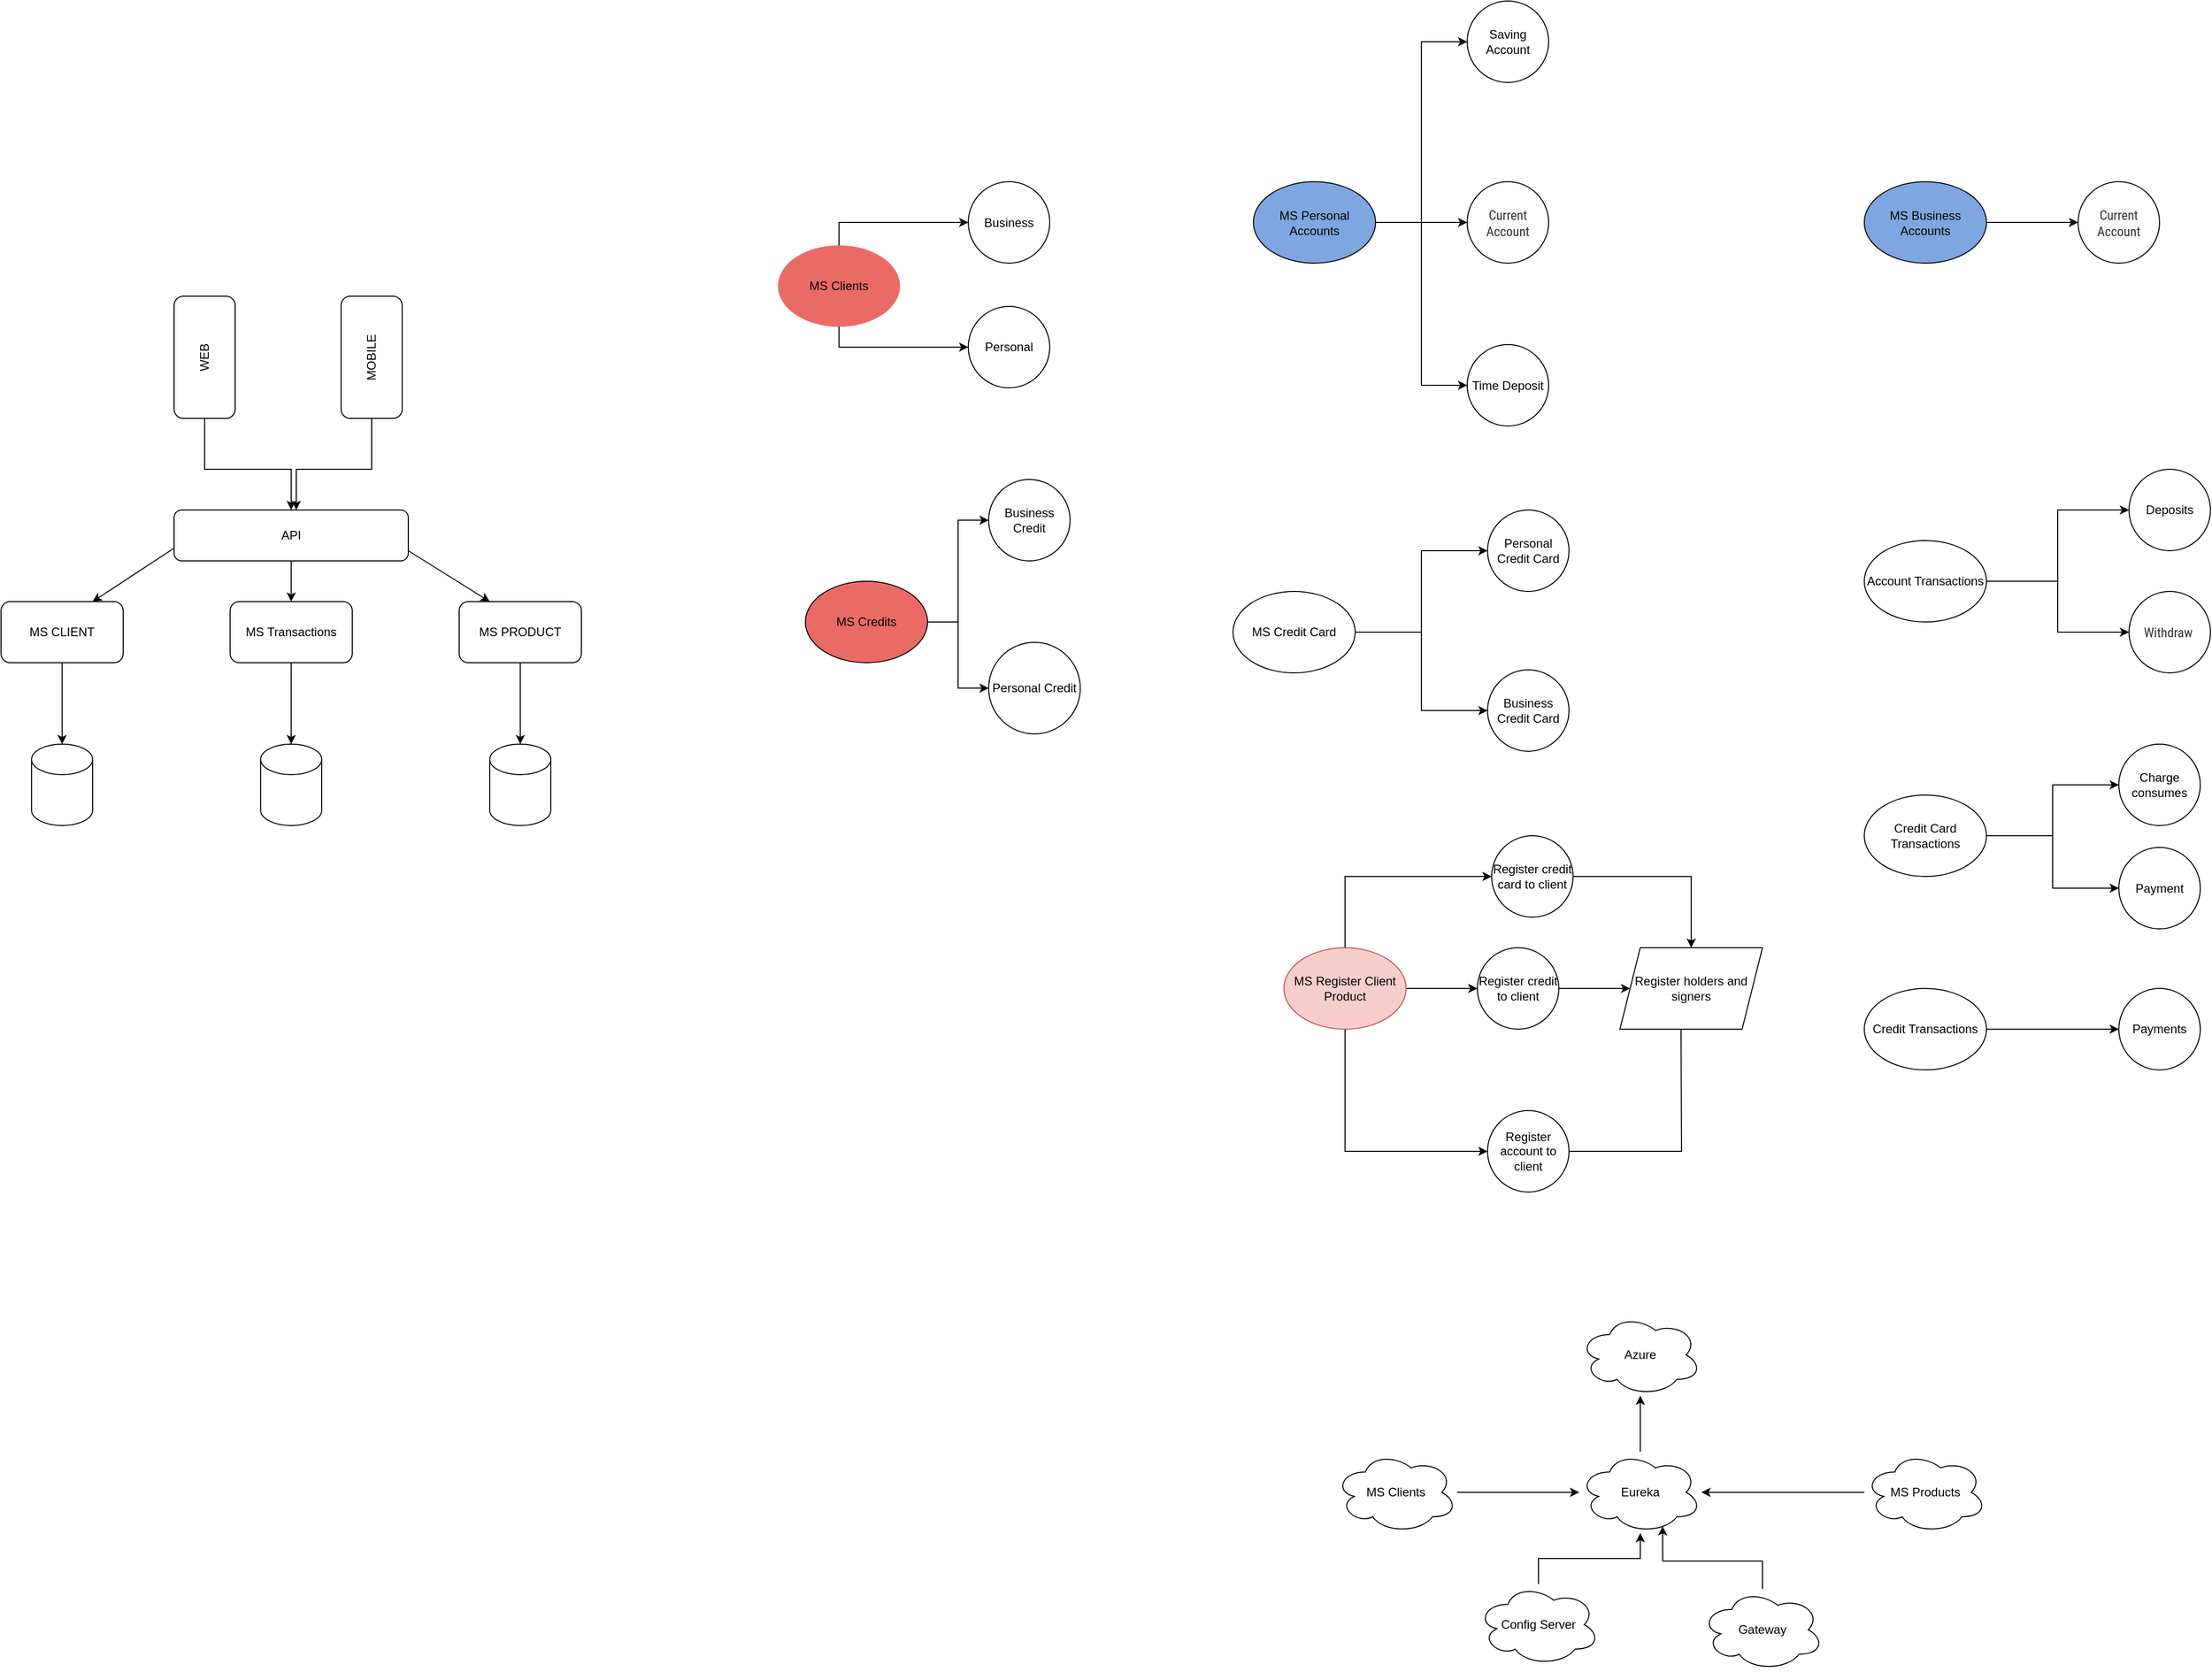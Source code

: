 <mxfile version="17.1.1" type="github">
  <diagram id="Hv8dIByFQF0DWqGsEmNq" name="Page-1">
    <mxGraphModel dx="1422" dy="4303" grid="1" gridSize="10" guides="1" tooltips="1" connect="1" arrows="1" fold="1" page="1" pageScale="1" pageWidth="827" pageHeight="1169" math="0" shadow="0">
      <root>
        <mxCell id="0" />
        <mxCell id="1" parent="0" />
        <mxCell id="OK1mOUPvTJGve2_wuvui-1" style="edgeStyle=orthogonalEdgeStyle;rounded=0;orthogonalLoop=1;jettySize=auto;html=1;entryX=0;entryY=0.5;entryDx=0;entryDy=0;" parent="1" source="MTAutb3jexkhbd_ZXgUe-7" target="MTAutb3jexkhbd_ZXgUe-18" edge="1">
          <mxGeometry relative="1" as="geometry" />
        </mxCell>
        <mxCell id="OK1mOUPvTJGve2_wuvui-2" style="edgeStyle=orthogonalEdgeStyle;rounded=0;orthogonalLoop=1;jettySize=auto;html=1;" parent="1" source="MTAutb3jexkhbd_ZXgUe-7" target="MTAutb3jexkhbd_ZXgUe-19" edge="1">
          <mxGeometry relative="1" as="geometry" />
        </mxCell>
        <mxCell id="OK1mOUPvTJGve2_wuvui-6" style="edgeStyle=orthogonalEdgeStyle;rounded=0;orthogonalLoop=1;jettySize=auto;html=1;entryX=0;entryY=0.5;entryDx=0;entryDy=0;" parent="1" source="MTAutb3jexkhbd_ZXgUe-7" target="MTAutb3jexkhbd_ZXgUe-20" edge="1">
          <mxGeometry relative="1" as="geometry" />
        </mxCell>
        <mxCell id="MTAutb3jexkhbd_ZXgUe-7" value="MS Personal Accounts" style="ellipse;whiteSpace=wrap;html=1;fillColor=#7EA6E0;" parent="1" vertex="1">
          <mxGeometry x="1340" y="-2272.5" width="120" height="80" as="geometry" />
        </mxCell>
        <mxCell id="MTAutb3jexkhbd_ZXgUe-27" style="edgeStyle=orthogonalEdgeStyle;rounded=0;orthogonalLoop=1;jettySize=auto;html=1;" parent="1" source="OK1mOUPvTJGve2_wuvui-7" target="MTAutb3jexkhbd_ZXgUe-25" edge="1">
          <mxGeometry relative="1" as="geometry">
            <mxPoint x="1070" y="-1820.0" as="sourcePoint" />
          </mxGeometry>
        </mxCell>
        <mxCell id="MTAutb3jexkhbd_ZXgUe-28" style="edgeStyle=orthogonalEdgeStyle;rounded=0;orthogonalLoop=1;jettySize=auto;html=1;entryX=0;entryY=0.5;entryDx=0;entryDy=0;" parent="1" source="OK1mOUPvTJGve2_wuvui-7" target="MTAutb3jexkhbd_ZXgUe-24" edge="1">
          <mxGeometry relative="1" as="geometry">
            <mxPoint x="1010" y="-1850.0" as="sourcePoint" />
          </mxGeometry>
        </mxCell>
        <mxCell id="MTAutb3jexkhbd_ZXgUe-18" value="&lt;span&gt;Saving Account&lt;/span&gt;" style="ellipse;whiteSpace=wrap;html=1;aspect=fixed;" parent="1" vertex="1">
          <mxGeometry x="1550" y="-2450" width="80" height="80" as="geometry" />
        </mxCell>
        <mxCell id="MTAutb3jexkhbd_ZXgUe-19" value="&lt;span style=&quot;color: rgb(51 , 51 , 51) ; font-family: &amp;#34;avenir next&amp;#34; , &amp;#34;roboto condensed&amp;#34; , &amp;#34;arial&amp;#34; , sans-serif ; font-size: 13px ; background-color: rgb(248 , 248 , 248)&quot;&gt;Current Account&lt;/span&gt;" style="ellipse;whiteSpace=wrap;html=1;aspect=fixed;" parent="1" vertex="1">
          <mxGeometry x="1550" y="-2272.5" width="80" height="80" as="geometry" />
        </mxCell>
        <mxCell id="MTAutb3jexkhbd_ZXgUe-20" value="&lt;span&gt;Time Deposit&lt;/span&gt;" style="ellipse;whiteSpace=wrap;html=1;aspect=fixed;" parent="1" vertex="1">
          <mxGeometry x="1550" y="-2112.5" width="80" height="80" as="geometry" />
        </mxCell>
        <mxCell id="MTAutb3jexkhbd_ZXgUe-24" value="Business Credit" style="ellipse;whiteSpace=wrap;html=1;aspect=fixed;" parent="1" vertex="1">
          <mxGeometry x="1080" y="-1980" width="80" height="80" as="geometry" />
        </mxCell>
        <mxCell id="MTAutb3jexkhbd_ZXgUe-25" value="Personal Credit" style="ellipse;whiteSpace=wrap;html=1;aspect=fixed;" parent="1" vertex="1">
          <mxGeometry x="1080" y="-1820" width="90" height="90" as="geometry" />
        </mxCell>
        <mxCell id="MTAutb3jexkhbd_ZXgUe-51" style="edgeStyle=orthogonalEdgeStyle;rounded=0;orthogonalLoop=1;jettySize=auto;html=1;" parent="1" source="MTAutb3jexkhbd_ZXgUe-41" target="MTAutb3jexkhbd_ZXgUe-49" edge="1">
          <mxGeometry relative="1" as="geometry" />
        </mxCell>
        <mxCell id="MTAutb3jexkhbd_ZXgUe-41" value="Eureka" style="ellipse;shape=cloud;whiteSpace=wrap;html=1;" parent="1" vertex="1">
          <mxGeometry x="1660" y="-1025" width="120" height="80" as="geometry" />
        </mxCell>
        <mxCell id="MTAutb3jexkhbd_ZXgUe-48" style="edgeStyle=orthogonalEdgeStyle;rounded=0;orthogonalLoop=1;jettySize=auto;html=1;" parent="1" source="MTAutb3jexkhbd_ZXgUe-42" target="MTAutb3jexkhbd_ZXgUe-41" edge="1">
          <mxGeometry relative="1" as="geometry" />
        </mxCell>
        <mxCell id="MTAutb3jexkhbd_ZXgUe-42" value="Config Server" style="ellipse;shape=cloud;whiteSpace=wrap;html=1;" parent="1" vertex="1">
          <mxGeometry x="1560" y="-895" width="120" height="80" as="geometry" />
        </mxCell>
        <mxCell id="MTAutb3jexkhbd_ZXgUe-47" style="edgeStyle=orthogonalEdgeStyle;rounded=0;orthogonalLoop=1;jettySize=auto;html=1;entryX=0.683;entryY=0.917;entryDx=0;entryDy=0;entryPerimeter=0;" parent="1" source="MTAutb3jexkhbd_ZXgUe-43" target="MTAutb3jexkhbd_ZXgUe-41" edge="1">
          <mxGeometry relative="1" as="geometry" />
        </mxCell>
        <mxCell id="MTAutb3jexkhbd_ZXgUe-43" value="Gateway" style="ellipse;shape=cloud;whiteSpace=wrap;html=1;" parent="1" vertex="1">
          <mxGeometry x="1780" y="-890" width="120" height="80" as="geometry" />
        </mxCell>
        <mxCell id="MTAutb3jexkhbd_ZXgUe-49" value="Azure" style="ellipse;shape=cloud;whiteSpace=wrap;html=1;" parent="1" vertex="1">
          <mxGeometry x="1660" y="-1160" width="120" height="80" as="geometry" />
        </mxCell>
        <mxCell id="MTAutb3jexkhbd_ZXgUe-59" style="edgeStyle=orthogonalEdgeStyle;rounded=0;orthogonalLoop=1;jettySize=auto;html=1;" parent="1" source="MTAutb3jexkhbd_ZXgUe-52" target="MTAutb3jexkhbd_ZXgUe-41" edge="1">
          <mxGeometry relative="1" as="geometry" />
        </mxCell>
        <mxCell id="MTAutb3jexkhbd_ZXgUe-52" value="MS Clients" style="ellipse;shape=cloud;whiteSpace=wrap;html=1;" parent="1" vertex="1">
          <mxGeometry x="1420" y="-1025" width="120" height="80" as="geometry" />
        </mxCell>
        <mxCell id="MTAutb3jexkhbd_ZXgUe-61" style="edgeStyle=orthogonalEdgeStyle;rounded=0;orthogonalLoop=1;jettySize=auto;html=1;" parent="1" source="MTAutb3jexkhbd_ZXgUe-53" target="MTAutb3jexkhbd_ZXgUe-41" edge="1">
          <mxGeometry relative="1" as="geometry" />
        </mxCell>
        <mxCell id="MTAutb3jexkhbd_ZXgUe-53" value="MS Products" style="ellipse;shape=cloud;whiteSpace=wrap;html=1;" parent="1" vertex="1">
          <mxGeometry x="1940" y="-1025" width="120" height="80" as="geometry" />
        </mxCell>
        <mxCell id="743XyLswEt4RJYl1_t1U-23" style="edgeStyle=orthogonalEdgeStyle;rounded=0;orthogonalLoop=1;jettySize=auto;html=1;" parent="1" source="743XyLswEt4RJYl1_t1U-3" target="743XyLswEt4RJYl1_t1U-19" edge="1">
          <mxGeometry relative="1" as="geometry" />
        </mxCell>
        <mxCell id="743XyLswEt4RJYl1_t1U-3" value="MS CLIENT" style="rounded=1;whiteSpace=wrap;html=1;" parent="1" vertex="1">
          <mxGeometry x="110" y="-1860" width="120" height="60" as="geometry" />
        </mxCell>
        <mxCell id="743XyLswEt4RJYl1_t1U-4" value="API" style="rounded=1;whiteSpace=wrap;html=1;" parent="1" vertex="1">
          <mxGeometry x="280" y="-1950" width="230" height="50" as="geometry" />
        </mxCell>
        <mxCell id="743XyLswEt4RJYl1_t1U-7" value="" style="endArrow=classic;html=1;rounded=0;entryX=0.75;entryY=0;entryDx=0;entryDy=0;exitX=0;exitY=0.75;exitDx=0;exitDy=0;" parent="1" source="743XyLswEt4RJYl1_t1U-4" target="743XyLswEt4RJYl1_t1U-3" edge="1">
          <mxGeometry width="50" height="50" relative="1" as="geometry">
            <mxPoint x="230" y="-1860" as="sourcePoint" />
            <mxPoint x="280" y="-1910" as="targetPoint" />
          </mxGeometry>
        </mxCell>
        <mxCell id="743XyLswEt4RJYl1_t1U-25" style="edgeStyle=orthogonalEdgeStyle;rounded=0;orthogonalLoop=1;jettySize=auto;html=1;" parent="1" source="743XyLswEt4RJYl1_t1U-8" target="743XyLswEt4RJYl1_t1U-21" edge="1">
          <mxGeometry relative="1" as="geometry" />
        </mxCell>
        <mxCell id="743XyLswEt4RJYl1_t1U-8" value="MS PRODUCT" style="rounded=1;whiteSpace=wrap;html=1;" parent="1" vertex="1">
          <mxGeometry x="560" y="-1860" width="120" height="60" as="geometry" />
        </mxCell>
        <mxCell id="743XyLswEt4RJYl1_t1U-24" style="edgeStyle=orthogonalEdgeStyle;rounded=0;orthogonalLoop=1;jettySize=auto;html=1;" parent="1" source="743XyLswEt4RJYl1_t1U-9" target="743XyLswEt4RJYl1_t1U-20" edge="1">
          <mxGeometry relative="1" as="geometry" />
        </mxCell>
        <mxCell id="743XyLswEt4RJYl1_t1U-9" value="MS Transactions" style="rounded=1;whiteSpace=wrap;html=1;" parent="1" vertex="1">
          <mxGeometry x="335" y="-1860" width="120" height="60" as="geometry" />
        </mxCell>
        <mxCell id="743XyLswEt4RJYl1_t1U-10" value="" style="endArrow=classic;html=1;rounded=0;entryX=0.5;entryY=0;entryDx=0;entryDy=0;exitX=0.5;exitY=1;exitDx=0;exitDy=0;" parent="1" source="743XyLswEt4RJYl1_t1U-4" target="743XyLswEt4RJYl1_t1U-9" edge="1">
          <mxGeometry width="50" height="50" relative="1" as="geometry">
            <mxPoint x="435" y="-1902.5" as="sourcePoint" />
            <mxPoint x="355" y="-1850" as="targetPoint" />
          </mxGeometry>
        </mxCell>
        <mxCell id="743XyLswEt4RJYl1_t1U-11" value="" style="endArrow=classic;html=1;rounded=0;entryX=0.25;entryY=0;entryDx=0;entryDy=0;" parent="1" target="743XyLswEt4RJYl1_t1U-8" edge="1">
          <mxGeometry width="50" height="50" relative="1" as="geometry">
            <mxPoint x="510" y="-1910" as="sourcePoint" />
            <mxPoint x="560" y="-1960" as="targetPoint" />
          </mxGeometry>
        </mxCell>
        <mxCell id="743XyLswEt4RJYl1_t1U-17" style="edgeStyle=orthogonalEdgeStyle;rounded=0;orthogonalLoop=1;jettySize=auto;html=1;" parent="1" source="743XyLswEt4RJYl1_t1U-15" target="743XyLswEt4RJYl1_t1U-4" edge="1">
          <mxGeometry relative="1" as="geometry">
            <Array as="points">
              <mxPoint x="310" y="-1990" />
              <mxPoint x="395" y="-1990" />
            </Array>
          </mxGeometry>
        </mxCell>
        <mxCell id="743XyLswEt4RJYl1_t1U-15" value="WEB" style="rounded=1;whiteSpace=wrap;html=1;rotation=-90;" parent="1" vertex="1">
          <mxGeometry x="250" y="-2130" width="120" height="60" as="geometry" />
        </mxCell>
        <mxCell id="743XyLswEt4RJYl1_t1U-18" style="edgeStyle=orthogonalEdgeStyle;rounded=0;orthogonalLoop=1;jettySize=auto;html=1;" parent="1" source="743XyLswEt4RJYl1_t1U-16" edge="1">
          <mxGeometry relative="1" as="geometry">
            <mxPoint x="400" y="-1950" as="targetPoint" />
            <Array as="points">
              <mxPoint x="474" y="-1990" />
              <mxPoint x="400" y="-1990" />
            </Array>
          </mxGeometry>
        </mxCell>
        <mxCell id="743XyLswEt4RJYl1_t1U-16" value="MOBILE" style="rounded=1;whiteSpace=wrap;html=1;rotation=-90;" parent="1" vertex="1">
          <mxGeometry x="414" y="-2130" width="120" height="60" as="geometry" />
        </mxCell>
        <mxCell id="743XyLswEt4RJYl1_t1U-19" value="" style="shape=cylinder3;whiteSpace=wrap;html=1;boundedLbl=1;backgroundOutline=1;size=15;" parent="1" vertex="1">
          <mxGeometry x="140" y="-1720" width="60" height="80" as="geometry" />
        </mxCell>
        <mxCell id="743XyLswEt4RJYl1_t1U-20" value="" style="shape=cylinder3;whiteSpace=wrap;html=1;boundedLbl=1;backgroundOutline=1;size=15;" parent="1" vertex="1">
          <mxGeometry x="365" y="-1720" width="60" height="80" as="geometry" />
        </mxCell>
        <mxCell id="743XyLswEt4RJYl1_t1U-21" value="" style="shape=cylinder3;whiteSpace=wrap;html=1;boundedLbl=1;backgroundOutline=1;size=15;" parent="1" vertex="1">
          <mxGeometry x="590" y="-1720" width="60" height="80" as="geometry" />
        </mxCell>
        <mxCell id="OK1mOUPvTJGve2_wuvui-7" value="MS Credits&lt;br&gt;" style="ellipse;whiteSpace=wrap;html=1;fillColor=#EA6B66;" parent="1" vertex="1">
          <mxGeometry x="900" y="-1880" width="120" height="80" as="geometry" />
        </mxCell>
        <mxCell id="OK1mOUPvTJGve2_wuvui-11" style="edgeStyle=orthogonalEdgeStyle;rounded=0;orthogonalLoop=1;jettySize=auto;html=1;" parent="1" source="OK1mOUPvTJGve2_wuvui-8" target="OK1mOUPvTJGve2_wuvui-9" edge="1">
          <mxGeometry relative="1" as="geometry" />
        </mxCell>
        <mxCell id="OK1mOUPvTJGve2_wuvui-12" style="edgeStyle=orthogonalEdgeStyle;rounded=0;orthogonalLoop=1;jettySize=auto;html=1;" parent="1" source="OK1mOUPvTJGve2_wuvui-8" target="OK1mOUPvTJGve2_wuvui-10" edge="1">
          <mxGeometry relative="1" as="geometry" />
        </mxCell>
        <mxCell id="OK1mOUPvTJGve2_wuvui-8" value="MS Credit Card" style="ellipse;whiteSpace=wrap;html=1;" parent="1" vertex="1">
          <mxGeometry x="1320" y="-1870" width="120" height="80" as="geometry" />
        </mxCell>
        <mxCell id="OK1mOUPvTJGve2_wuvui-9" value="Personal Credit Card" style="ellipse;whiteSpace=wrap;html=1;aspect=fixed;" parent="1" vertex="1">
          <mxGeometry x="1570" y="-1950" width="80" height="80" as="geometry" />
        </mxCell>
        <mxCell id="OK1mOUPvTJGve2_wuvui-10" value="Business Credit Card" style="ellipse;whiteSpace=wrap;html=1;aspect=fixed;" parent="1" vertex="1">
          <mxGeometry x="1570" y="-1793" width="80" height="80" as="geometry" />
        </mxCell>
        <mxCell id="OK1mOUPvTJGve2_wuvui-26" style="edgeStyle=orthogonalEdgeStyle;rounded=0;orthogonalLoop=1;jettySize=auto;html=1;" parent="1" source="OK1mOUPvTJGve2_wuvui-13" target="OK1mOUPvTJGve2_wuvui-24" edge="1">
          <mxGeometry relative="1" as="geometry" />
        </mxCell>
        <mxCell id="OK1mOUPvTJGve2_wuvui-27" style="edgeStyle=orthogonalEdgeStyle;rounded=0;orthogonalLoop=1;jettySize=auto;html=1;entryX=0;entryY=0.5;entryDx=0;entryDy=0;" parent="1" source="OK1mOUPvTJGve2_wuvui-13" target="OK1mOUPvTJGve2_wuvui-25" edge="1">
          <mxGeometry relative="1" as="geometry" />
        </mxCell>
        <mxCell id="OK1mOUPvTJGve2_wuvui-13" value="Account Transactions&lt;br&gt;" style="ellipse;whiteSpace=wrap;html=1;fillColor=#FFFFFF;" parent="1" vertex="1">
          <mxGeometry x="1940" y="-1920" width="120" height="80" as="geometry" />
        </mxCell>
        <mxCell id="OK1mOUPvTJGve2_wuvui-35" style="edgeStyle=orthogonalEdgeStyle;rounded=0;orthogonalLoop=1;jettySize=auto;html=1;" parent="1" source="OK1mOUPvTJGve2_wuvui-14" target="OK1mOUPvTJGve2_wuvui-32" edge="1">
          <mxGeometry relative="1" as="geometry" />
        </mxCell>
        <mxCell id="OK1mOUPvTJGve2_wuvui-36" style="edgeStyle=orthogonalEdgeStyle;rounded=0;orthogonalLoop=1;jettySize=auto;html=1;" parent="1" source="OK1mOUPvTJGve2_wuvui-14" target="OK1mOUPvTJGve2_wuvui-34" edge="1">
          <mxGeometry relative="1" as="geometry" />
        </mxCell>
        <mxCell id="OK1mOUPvTJGve2_wuvui-14" value="Credit Card Transactions" style="ellipse;whiteSpace=wrap;html=1;" parent="1" vertex="1">
          <mxGeometry x="1940" y="-1670" width="120" height="80" as="geometry" />
        </mxCell>
        <mxCell id="OK1mOUPvTJGve2_wuvui-31" style="edgeStyle=orthogonalEdgeStyle;rounded=0;orthogonalLoop=1;jettySize=auto;html=1;" parent="1" source="OK1mOUPvTJGve2_wuvui-15" target="OK1mOUPvTJGve2_wuvui-30" edge="1">
          <mxGeometry relative="1" as="geometry" />
        </mxCell>
        <mxCell id="OK1mOUPvTJGve2_wuvui-15" value="Credit Transactions" style="ellipse;whiteSpace=wrap;html=1;" parent="1" vertex="1">
          <mxGeometry x="1940" y="-1480" width="120" height="80" as="geometry" />
        </mxCell>
        <mxCell id="OK1mOUPvTJGve2_wuvui-17" style="edgeStyle=orthogonalEdgeStyle;rounded=0;orthogonalLoop=1;jettySize=auto;html=1;exitX=0.5;exitY=0;exitDx=0;exitDy=0;" parent="1" source="OK1mOUPvTJGve2_wuvui-19" target="OK1mOUPvTJGve2_wuvui-22" edge="1">
          <mxGeometry relative="1" as="geometry">
            <mxPoint x="1033" y="-2250" as="targetPoint" />
          </mxGeometry>
        </mxCell>
        <mxCell id="OK1mOUPvTJGve2_wuvui-18" style="edgeStyle=orthogonalEdgeStyle;rounded=0;orthogonalLoop=1;jettySize=auto;html=1;exitX=0.5;exitY=1;exitDx=0;exitDy=0;" parent="1" source="OK1mOUPvTJGve2_wuvui-19" target="OK1mOUPvTJGve2_wuvui-23" edge="1">
          <mxGeometry relative="1" as="geometry">
            <mxPoint x="1033" y="-2100" as="targetPoint" />
          </mxGeometry>
        </mxCell>
        <mxCell id="OK1mOUPvTJGve2_wuvui-19" value="MS Clients" style="ellipse;whiteSpace=wrap;html=1;strokeColor=none;fillColor=#EA6B66;" parent="1" vertex="1">
          <mxGeometry x="873" y="-2210" width="120" height="80" as="geometry" />
        </mxCell>
        <mxCell id="OK1mOUPvTJGve2_wuvui-22" value="Business" style="ellipse;whiteSpace=wrap;html=1;aspect=fixed;" parent="1" vertex="1">
          <mxGeometry x="1060" y="-2272.5" width="80" height="80" as="geometry" />
        </mxCell>
        <mxCell id="OK1mOUPvTJGve2_wuvui-23" value="Personal" style="ellipse;whiteSpace=wrap;html=1;aspect=fixed;" parent="1" vertex="1">
          <mxGeometry x="1060" y="-2150" width="80" height="80" as="geometry" />
        </mxCell>
        <mxCell id="OK1mOUPvTJGve2_wuvui-24" value="Deposits" style="ellipse;whiteSpace=wrap;html=1;aspect=fixed;" parent="1" vertex="1">
          <mxGeometry x="2200" y="-1990" width="80" height="80" as="geometry" />
        </mxCell>
        <mxCell id="OK1mOUPvTJGve2_wuvui-25" value="&lt;span style=&quot;color: rgb(51 , 51 , 51) ; font-family: &amp;#34;avenir next&amp;#34; , &amp;#34;roboto condensed&amp;#34; , &amp;#34;arial&amp;#34; , sans-serif ; font-size: 13px ; background-color: rgb(255 , 255 , 255)&quot;&gt;Withdraw&amp;nbsp;&lt;/span&gt;" style="ellipse;whiteSpace=wrap;html=1;aspect=fixed;" parent="1" vertex="1">
          <mxGeometry x="2200" y="-1870" width="80" height="80" as="geometry" />
        </mxCell>
        <mxCell id="OK1mOUPvTJGve2_wuvui-30" value="Payments" style="ellipse;whiteSpace=wrap;html=1;aspect=fixed;" parent="1" vertex="1">
          <mxGeometry x="2190" y="-1480" width="80" height="80" as="geometry" />
        </mxCell>
        <mxCell id="OK1mOUPvTJGve2_wuvui-32" value="Charge consumes" style="ellipse;whiteSpace=wrap;html=1;aspect=fixed;" parent="1" vertex="1">
          <mxGeometry x="2190" y="-1720" width="80" height="80" as="geometry" />
        </mxCell>
        <mxCell id="OK1mOUPvTJGve2_wuvui-34" value="Payment" style="ellipse;whiteSpace=wrap;html=1;aspect=fixed;" parent="1" vertex="1">
          <mxGeometry x="2190" y="-1618.5" width="80" height="80" as="geometry" />
        </mxCell>
        <mxCell id="OK1mOUPvTJGve2_wuvui-39" style="edgeStyle=orthogonalEdgeStyle;rounded=0;orthogonalLoop=1;jettySize=auto;html=1;exitX=0.5;exitY=0;exitDx=0;exitDy=0;entryX=0;entryY=0.5;entryDx=0;entryDy=0;" parent="1" source="OK1mOUPvTJGve2_wuvui-37" target="OK1mOUPvTJGve2_wuvui-38" edge="1">
          <mxGeometry relative="1" as="geometry" />
        </mxCell>
        <mxCell id="OK1mOUPvTJGve2_wuvui-44" style="edgeStyle=orthogonalEdgeStyle;rounded=0;orthogonalLoop=1;jettySize=auto;html=1;" parent="1" source="OK1mOUPvTJGve2_wuvui-37" target="OK1mOUPvTJGve2_wuvui-42" edge="1">
          <mxGeometry relative="1" as="geometry" />
        </mxCell>
        <mxCell id="OK1mOUPvTJGve2_wuvui-45" style="edgeStyle=orthogonalEdgeStyle;rounded=0;orthogonalLoop=1;jettySize=auto;html=1;entryX=0;entryY=0.5;entryDx=0;entryDy=0;exitX=0.5;exitY=1;exitDx=0;exitDy=0;" parent="1" source="OK1mOUPvTJGve2_wuvui-37" target="OK1mOUPvTJGve2_wuvui-43" edge="1">
          <mxGeometry relative="1" as="geometry" />
        </mxCell>
        <mxCell id="OK1mOUPvTJGve2_wuvui-37" value="MS Register Client Product" style="ellipse;whiteSpace=wrap;html=1;fillColor=#f8cecc;strokeColor=#b85450;" parent="1" vertex="1">
          <mxGeometry x="1370" y="-1520" width="120" height="80" as="geometry" />
        </mxCell>
        <mxCell id="OK1mOUPvTJGve2_wuvui-64" style="edgeStyle=orthogonalEdgeStyle;rounded=0;orthogonalLoop=1;jettySize=auto;html=1;entryX=0.5;entryY=0;entryDx=0;entryDy=0;" parent="1" source="OK1mOUPvTJGve2_wuvui-38" target="OK1mOUPvTJGve2_wuvui-62" edge="1">
          <mxGeometry relative="1" as="geometry" />
        </mxCell>
        <mxCell id="OK1mOUPvTJGve2_wuvui-38" value="Register credit card to client" style="ellipse;whiteSpace=wrap;html=1;aspect=fixed;" parent="1" vertex="1">
          <mxGeometry x="1574" y="-1630" width="80" height="80" as="geometry" />
        </mxCell>
        <mxCell id="OK1mOUPvTJGve2_wuvui-72" style="edgeStyle=orthogonalEdgeStyle;rounded=0;orthogonalLoop=1;jettySize=auto;html=1;" parent="1" source="OK1mOUPvTJGve2_wuvui-42" target="OK1mOUPvTJGve2_wuvui-62" edge="1">
          <mxGeometry relative="1" as="geometry" />
        </mxCell>
        <mxCell id="OK1mOUPvTJGve2_wuvui-42" value="Register credit to client" style="ellipse;whiteSpace=wrap;html=1;aspect=fixed;" parent="1" vertex="1">
          <mxGeometry x="1560" y="-1520" width="80" height="80" as="geometry" />
        </mxCell>
        <mxCell id="OK1mOUPvTJGve2_wuvui-65" style="edgeStyle=orthogonalEdgeStyle;rounded=0;orthogonalLoop=1;jettySize=auto;html=1;entryX=0.5;entryY=1;entryDx=0;entryDy=0;" parent="1" source="OK1mOUPvTJGve2_wuvui-43" edge="1">
          <mxGeometry relative="1" as="geometry">
            <mxPoint x="1760" y="-1450" as="targetPoint" />
          </mxGeometry>
        </mxCell>
        <mxCell id="OK1mOUPvTJGve2_wuvui-43" value="Register account to client" style="ellipse;whiteSpace=wrap;html=1;aspect=fixed;" parent="1" vertex="1">
          <mxGeometry x="1570" y="-1360" width="80" height="80" as="geometry" />
        </mxCell>
        <mxCell id="OK1mOUPvTJGve2_wuvui-49" style="edgeStyle=orthogonalEdgeStyle;rounded=0;orthogonalLoop=1;jettySize=auto;html=1;" parent="1" source="OK1mOUPvTJGve2_wuvui-51" target="OK1mOUPvTJGve2_wuvui-53" edge="1">
          <mxGeometry relative="1" as="geometry" />
        </mxCell>
        <mxCell id="OK1mOUPvTJGve2_wuvui-51" value="MS Business Accounts" style="ellipse;whiteSpace=wrap;html=1;fillColor=#7EA6E0;" parent="1" vertex="1">
          <mxGeometry x="1940" y="-2272.5" width="120" height="80" as="geometry" />
        </mxCell>
        <mxCell id="OK1mOUPvTJGve2_wuvui-53" value="&lt;span style=&quot;color: rgb(51 , 51 , 51) ; font-family: &amp;#34;avenir next&amp;#34; , &amp;#34;roboto condensed&amp;#34; , &amp;#34;arial&amp;#34; , sans-serif ; font-size: 13px ; background-color: rgb(248 , 248 , 248)&quot;&gt;Current Account&lt;/span&gt;" style="ellipse;whiteSpace=wrap;html=1;aspect=fixed;" parent="1" vertex="1">
          <mxGeometry x="2150" y="-2272.5" width="80" height="80" as="geometry" />
        </mxCell>
        <mxCell id="OK1mOUPvTJGve2_wuvui-62" value="Register holders and signers" style="shape=parallelogram;perimeter=parallelogramPerimeter;whiteSpace=wrap;html=1;fixedSize=1;" parent="1" vertex="1">
          <mxGeometry x="1700" y="-1520" width="140" height="80" as="geometry" />
        </mxCell>
      </root>
    </mxGraphModel>
  </diagram>
</mxfile>
